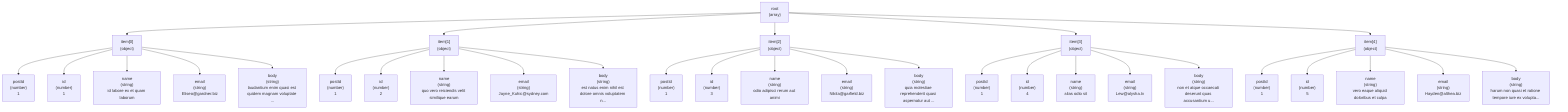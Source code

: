 graph TD
node1["root<br/>(array)"]
node2["item[0]<br/>(object)"]
node1 --> node2
node3["postId<br/>(number)<br/>1"]
node2 --> node3
node4["id<br/>(number)<br/>1"]
node2 --> node4
node5["name<br/>(string)<br/>id labore ex et quam laborum"]
node2 --> node5
node6["email<br/>(string)<br/>Eliseo@gardner.biz"]
node2 --> node6
node7["body<br/>(string)<br/>laudantium enim quasi est quidem magnam voluptate ..."]
node2 --> node7
node8["item[1]<br/>(object)"]
node1 --> node8
node9["postId<br/>(number)<br/>1"]
node8 --> node9
node10["id<br/>(number)<br/>2"]
node8 --> node10
node11["name<br/>(string)<br/>quo vero reiciendis velit similique earum"]
node8 --> node11
node12["email<br/>(string)<br/>Jayne_Kuhic@sydney.com"]
node8 --> node12
node13["body<br/>(string)<br/>est natus enim nihil est dolore omnis voluptatem n..."]
node8 --> node13
node14["item[2]<br/>(object)"]
node1 --> node14
node15["postId<br/>(number)<br/>1"]
node14 --> node15
node16["id<br/>(number)<br/>3"]
node14 --> node16
node17["name<br/>(string)<br/>odio adipisci rerum aut animi"]
node14 --> node17
node18["email<br/>(string)<br/>Nikita@garfield.biz"]
node14 --> node18
node19["body<br/>(string)<br/>quia molestiae reprehenderit quasi aspernatur aut ..."]
node14 --> node19
node20["item[3]<br/>(object)"]
node1 --> node20
node21["postId<br/>(number)<br/>1"]
node20 --> node21
node22["id<br/>(number)<br/>4"]
node20 --> node22
node23["name<br/>(string)<br/>alias odio sit"]
node20 --> node23
node24["email<br/>(string)<br/>Lew@alysha.tv"]
node20 --> node24
node25["body<br/>(string)<br/>non et atque occaecati deserunt quas accusantium u..."]
node20 --> node25
node26["item[4]<br/>(object)"]
node1 --> node26
node27["postId<br/>(number)<br/>1"]
node26 --> node27
node28["id<br/>(number)<br/>5"]
node26 --> node28
node29["name<br/>(string)<br/>vero eaque aliquid doloribus et culpa"]
node26 --> node29
node30["email<br/>(string)<br/>Hayden@althea.biz"]
node26 --> node30
node31["body<br/>(string)<br/>harum non quasi et ratione tempore iure ex volupta..."]
node26 --> node31